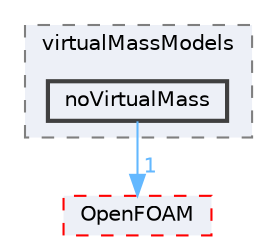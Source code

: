 digraph "src/phaseSystemModels/reactingEuler/multiphaseSystem/interfacialModels/virtualMassModels/noVirtualMass"
{
 // LATEX_PDF_SIZE
  bgcolor="transparent";
  edge [fontname=Helvetica,fontsize=10,labelfontname=Helvetica,labelfontsize=10];
  node [fontname=Helvetica,fontsize=10,shape=box,height=0.2,width=0.4];
  compound=true
  subgraph clusterdir_1bf8d208a3418c46aaa64541698a40f7 {
    graph [ bgcolor="#edf0f7", pencolor="grey50", label="virtualMassModels", fontname=Helvetica,fontsize=10 style="filled,dashed", URL="dir_1bf8d208a3418c46aaa64541698a40f7.html",tooltip=""]
  dir_6c49399371bf489d5f20cb695976b227 [label="noVirtualMass", fillcolor="#edf0f7", color="grey25", style="filled,bold", URL="dir_6c49399371bf489d5f20cb695976b227.html",tooltip=""];
  }
  dir_c5473ff19b20e6ec4dfe5c310b3778a8 [label="OpenFOAM", fillcolor="#edf0f7", color="red", style="filled,dashed", URL="dir_c5473ff19b20e6ec4dfe5c310b3778a8.html",tooltip=""];
  dir_6c49399371bf489d5f20cb695976b227->dir_c5473ff19b20e6ec4dfe5c310b3778a8 [headlabel="1", labeldistance=1.5 headhref="dir_002609_002695.html" href="dir_002609_002695.html" color="steelblue1" fontcolor="steelblue1"];
}

